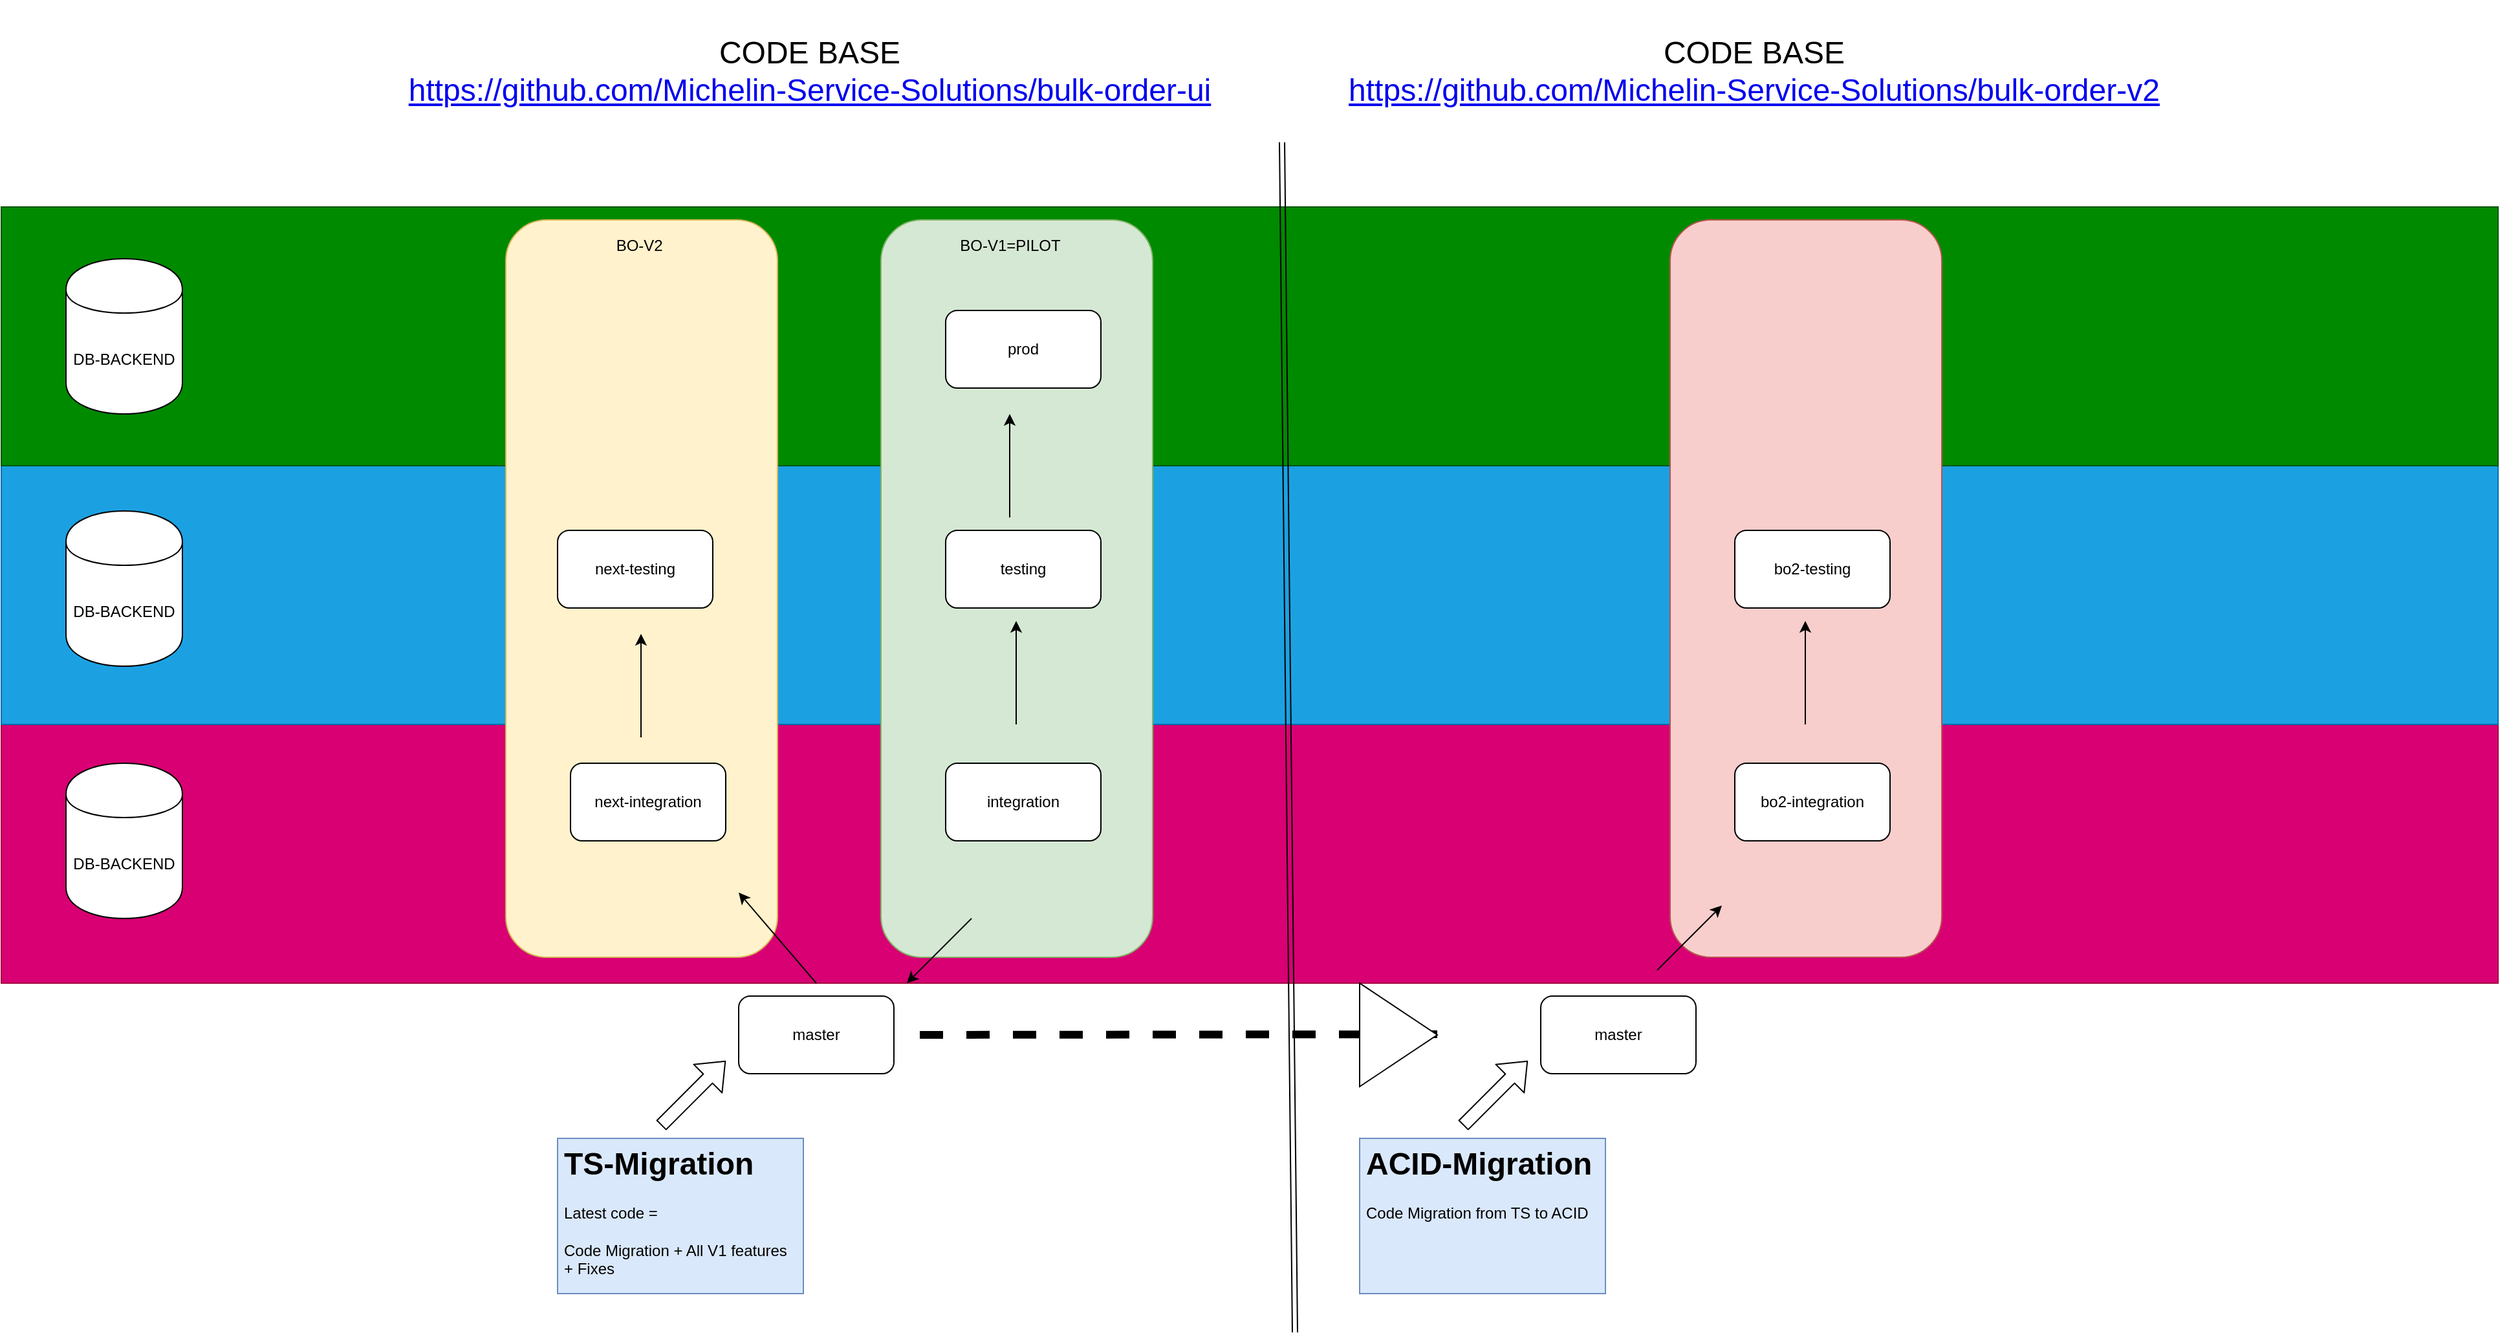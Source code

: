 <mxfile version="13.0.1" type="github"><diagram id="TsVsnnMCk7mku42cMs8Y" name="Page-1"><mxGraphModel dx="3187" dy="2447" grid="1" gridSize="10" guides="1" tooltips="1" connect="1" arrows="1" fold="1" page="1" pageScale="1" pageWidth="850" pageHeight="1100" math="0" shadow="0"><root><mxCell id="0"/><mxCell id="1" parent="0"/><mxCell id="Tz1nUCaXygPvqpUOyqsq-44" value="" style="rounded=0;whiteSpace=wrap;html=1;fillColor=#d80073;strokeColor=#A50040;fontColor=#ffffff;" vertex="1" parent="1"><mxGeometry x="-240" y="470" width="1930" height="200" as="geometry"/></mxCell><mxCell id="Tz1nUCaXygPvqpUOyqsq-43" value="" style="rounded=0;whiteSpace=wrap;html=1;fillColor=#1ba1e2;strokeColor=#006EAF;fontColor=#ffffff;" vertex="1" parent="1"><mxGeometry x="-240" y="270" width="1930" height="200" as="geometry"/></mxCell><mxCell id="Tz1nUCaXygPvqpUOyqsq-42" value="" style="rounded=0;whiteSpace=wrap;html=1;fillColor=#008a00;strokeColor=#005700;fontColor=#ffffff;" vertex="1" parent="1"><mxGeometry x="-240" y="70" width="1930" height="200" as="geometry"/></mxCell><mxCell id="Tz1nUCaXygPvqpUOyqsq-11" value="" style="rounded=1;whiteSpace=wrap;html=1;fillColor=#fff2cc;strokeColor=#d6b656;" vertex="1" parent="1"><mxGeometry x="150" y="80" width="210" height="570" as="geometry"/></mxCell><mxCell id="Tz1nUCaXygPvqpUOyqsq-6" value="" style="rounded=1;whiteSpace=wrap;html=1;fillColor=#d5e8d4;strokeColor=#82b366;" vertex="1" parent="1"><mxGeometry x="440" y="80" width="210" height="570" as="geometry"/></mxCell><mxCell id="Tz1nUCaXygPvqpUOyqsq-2" value="next-integration" style="rounded=1;whiteSpace=wrap;html=1;" vertex="1" parent="1"><mxGeometry x="200" y="500" width="120" height="60" as="geometry"/></mxCell><mxCell id="Tz1nUCaXygPvqpUOyqsq-3" value="integration" style="rounded=1;whiteSpace=wrap;html=1;" vertex="1" parent="1"><mxGeometry x="490" y="500" width="120" height="60" as="geometry"/></mxCell><mxCell id="Tz1nUCaXygPvqpUOyqsq-4" value="testing" style="rounded=1;whiteSpace=wrap;html=1;" vertex="1" parent="1"><mxGeometry x="490" y="320" width="120" height="60" as="geometry"/></mxCell><mxCell id="Tz1nUCaXygPvqpUOyqsq-5" value="prod" style="rounded=1;whiteSpace=wrap;html=1;" vertex="1" parent="1"><mxGeometry x="490" y="150" width="120" height="60" as="geometry"/></mxCell><mxCell id="Tz1nUCaXygPvqpUOyqsq-7" value="BO-V1=PILOT" style="text;html=1;strokeColor=none;fillColor=none;align=center;verticalAlign=middle;whiteSpace=wrap;rounded=0;" vertex="1" parent="1"><mxGeometry x="460" y="90" width="160" height="20" as="geometry"/></mxCell><mxCell id="Tz1nUCaXygPvqpUOyqsq-9" value="" style="endArrow=classic;html=1;" edge="1" parent="1"><mxGeometry width="50" height="50" relative="1" as="geometry"><mxPoint x="544.5" y="470" as="sourcePoint"/><mxPoint x="544.5" y="390" as="targetPoint"/></mxGeometry></mxCell><mxCell id="Tz1nUCaXygPvqpUOyqsq-10" value="" style="endArrow=classic;html=1;" edge="1" parent="1"><mxGeometry width="50" height="50" relative="1" as="geometry"><mxPoint x="539.5" y="310" as="sourcePoint"/><mxPoint x="539.5" y="230" as="targetPoint"/></mxGeometry></mxCell><mxCell id="Tz1nUCaXygPvqpUOyqsq-12" value="BO-V2&amp;nbsp;" style="text;html=1;strokeColor=none;fillColor=none;align=center;verticalAlign=middle;whiteSpace=wrap;rounded=0;" vertex="1" parent="1"><mxGeometry x="175" y="90" width="160" height="20" as="geometry"/></mxCell><mxCell id="Tz1nUCaXygPvqpUOyqsq-13" value="master" style="rounded=1;whiteSpace=wrap;html=1;" vertex="1" parent="1"><mxGeometry x="330" y="680" width="120" height="60" as="geometry"/></mxCell><mxCell id="Tz1nUCaXygPvqpUOyqsq-14" value="" style="endArrow=classic;html=1;" edge="1" parent="1"><mxGeometry width="50" height="50" relative="1" as="geometry"><mxPoint x="510" y="620" as="sourcePoint"/><mxPoint x="460" y="670" as="targetPoint"/></mxGeometry></mxCell><mxCell id="Tz1nUCaXygPvqpUOyqsq-15" value="" style="shape=flexArrow;endArrow=classic;html=1;" edge="1" parent="1"><mxGeometry width="50" height="50" relative="1" as="geometry"><mxPoint x="270" y="780" as="sourcePoint"/><mxPoint x="320" y="730" as="targetPoint"/></mxGeometry></mxCell><mxCell id="Tz1nUCaXygPvqpUOyqsq-16" value="&lt;h1&gt;TS-Migration&lt;/h1&gt;&lt;p&gt;Latest code =&amp;nbsp;&lt;br&gt;&lt;br&gt;Code Migration + All V1 features + Fixes&lt;/p&gt;" style="text;html=1;strokeColor=#6c8ebf;fillColor=#dae8fc;spacing=5;spacingTop=-20;whiteSpace=wrap;overflow=hidden;rounded=0;" vertex="1" parent="1"><mxGeometry x="190" y="790" width="190" height="120" as="geometry"/></mxCell><mxCell id="Tz1nUCaXygPvqpUOyqsq-18" value="" style="endArrow=classic;html=1;" edge="1" parent="1"><mxGeometry width="50" height="50" relative="1" as="geometry"><mxPoint x="390" y="670" as="sourcePoint"/><mxPoint x="330" y="600" as="targetPoint"/></mxGeometry></mxCell><mxCell id="Tz1nUCaXygPvqpUOyqsq-19" value="next-testing" style="rounded=1;whiteSpace=wrap;html=1;" vertex="1" parent="1"><mxGeometry x="190" y="320" width="120" height="60" as="geometry"/></mxCell><mxCell id="Tz1nUCaXygPvqpUOyqsq-20" value="" style="endArrow=classic;html=1;" edge="1" parent="1"><mxGeometry width="50" height="50" relative="1" as="geometry"><mxPoint x="254.5" y="480" as="sourcePoint"/><mxPoint x="254.5" y="400" as="targetPoint"/></mxGeometry></mxCell><mxCell id="Tz1nUCaXygPvqpUOyqsq-21" value="" style="rounded=1;whiteSpace=wrap;html=1;fillColor=#f8cecc;strokeColor=#b85450;" vertex="1" parent="1"><mxGeometry x="1050" y="80" width="210" height="570" as="geometry"/></mxCell><mxCell id="Tz1nUCaXygPvqpUOyqsq-22" value="" style="shape=link;html=1;" edge="1" parent="1"><mxGeometry width="50" height="50" relative="1" as="geometry"><mxPoint x="760" y="940" as="sourcePoint"/><mxPoint x="750" y="20" as="targetPoint"/></mxGeometry></mxCell><mxCell id="Tz1nUCaXygPvqpUOyqsq-23" value="&lt;font style=&quot;font-size: 24px&quot;&gt;CODE BASE&lt;br&gt;&lt;a href=&quot;https://github.com/Michelin-Service-Solutions/bulk-order-ui&quot;&gt;https://github.com/Michelin-Service-Solutions/bulk-order-ui&lt;/a&gt;&lt;/font&gt;" style="text;html=1;strokeColor=none;fillColor=none;align=center;verticalAlign=middle;whiteSpace=wrap;rounded=0;" vertex="1" parent="1"><mxGeometry x="50" y="-90" width="670" height="110" as="geometry"/></mxCell><mxCell id="Tz1nUCaXygPvqpUOyqsq-24" value="&lt;font style=&quot;font-size: 24px&quot;&gt;CODE BASE&lt;br&gt;&lt;a href=&quot;https://github.com/Michelin-Service-Solutions/bulk-order-v2&quot;&gt;https://github.com/Michelin-Service-Solutions/bulk-order-v2&lt;/a&gt;&lt;br&gt;&lt;/font&gt;" style="text;html=1;strokeColor=none;fillColor=none;align=center;verticalAlign=middle;whiteSpace=wrap;rounded=0;" vertex="1" parent="1"><mxGeometry x="780" y="-90" width="670" height="110" as="geometry"/></mxCell><mxCell id="Tz1nUCaXygPvqpUOyqsq-26" value="bo2-integration" style="rounded=1;whiteSpace=wrap;html=1;" vertex="1" parent="1"><mxGeometry x="1100" y="500" width="120" height="60" as="geometry"/></mxCell><mxCell id="Tz1nUCaXygPvqpUOyqsq-27" value="bo2-testing" style="rounded=1;whiteSpace=wrap;html=1;" vertex="1" parent="1"><mxGeometry x="1100" y="320" width="120" height="60" as="geometry"/></mxCell><mxCell id="Tz1nUCaXygPvqpUOyqsq-28" value="" style="endArrow=classic;html=1;" edge="1" parent="1"><mxGeometry width="50" height="50" relative="1" as="geometry"><mxPoint x="1154.5" y="470" as="sourcePoint"/><mxPoint x="1154.5" y="390" as="targetPoint"/></mxGeometry></mxCell><mxCell id="Tz1nUCaXygPvqpUOyqsq-29" value="master" style="rounded=1;whiteSpace=wrap;html=1;" vertex="1" parent="1"><mxGeometry x="950" y="680" width="120" height="60" as="geometry"/></mxCell><mxCell id="Tz1nUCaXygPvqpUOyqsq-31" value="" style="endArrow=classic;html=1;" edge="1" parent="1"><mxGeometry width="50" height="50" relative="1" as="geometry"><mxPoint x="1040" y="660" as="sourcePoint"/><mxPoint x="1090" y="610" as="targetPoint"/></mxGeometry></mxCell><mxCell id="Tz1nUCaXygPvqpUOyqsq-33" value="" style="shape=flexArrow;endArrow=classic;html=1;" edge="1" parent="1"><mxGeometry width="50" height="50" relative="1" as="geometry"><mxPoint x="890" y="780" as="sourcePoint"/><mxPoint x="940" y="730" as="targetPoint"/></mxGeometry></mxCell><mxCell id="Tz1nUCaXygPvqpUOyqsq-34" value="&lt;h1&gt;ACID-Migration&lt;/h1&gt;&lt;p&gt;Code Migration from TS to ACID&lt;/p&gt;" style="text;html=1;strokeColor=#6c8ebf;fillColor=#dae8fc;spacing=5;spacingTop=-20;whiteSpace=wrap;overflow=hidden;rounded=0;" vertex="1" parent="1"><mxGeometry x="810" y="790" width="190" height="120" as="geometry"/></mxCell><mxCell id="Tz1nUCaXygPvqpUOyqsq-35" value="" style="endArrow=none;dashed=1;html=1;strokeWidth=6;" edge="1" parent="1"><mxGeometry width="50" height="50" relative="1" as="geometry"><mxPoint x="470" y="710" as="sourcePoint"/><mxPoint x="870" y="709.5" as="targetPoint"/></mxGeometry></mxCell><mxCell id="Tz1nUCaXygPvqpUOyqsq-36" value="" style="triangle;whiteSpace=wrap;html=1;" vertex="1" parent="1"><mxGeometry x="810" y="670" width="60" height="80" as="geometry"/></mxCell><mxCell id="Tz1nUCaXygPvqpUOyqsq-38" value="DB-BACKEND" style="shape=cylinder;whiteSpace=wrap;html=1;boundedLbl=1;backgroundOutline=1;" vertex="1" parent="1"><mxGeometry x="-190" y="305" width="90" height="120" as="geometry"/></mxCell><mxCell id="Tz1nUCaXygPvqpUOyqsq-40" value="DB-BACKEND" style="shape=cylinder;whiteSpace=wrap;html=1;boundedLbl=1;backgroundOutline=1;" vertex="1" parent="1"><mxGeometry x="-190" y="500" width="90" height="120" as="geometry"/></mxCell><mxCell id="Tz1nUCaXygPvqpUOyqsq-41" value="DB-BACKEND" style="shape=cylinder;whiteSpace=wrap;html=1;boundedLbl=1;backgroundOutline=1;" vertex="1" parent="1"><mxGeometry x="-190" y="110" width="90" height="120" as="geometry"/></mxCell></root></mxGraphModel></diagram></mxfile>
